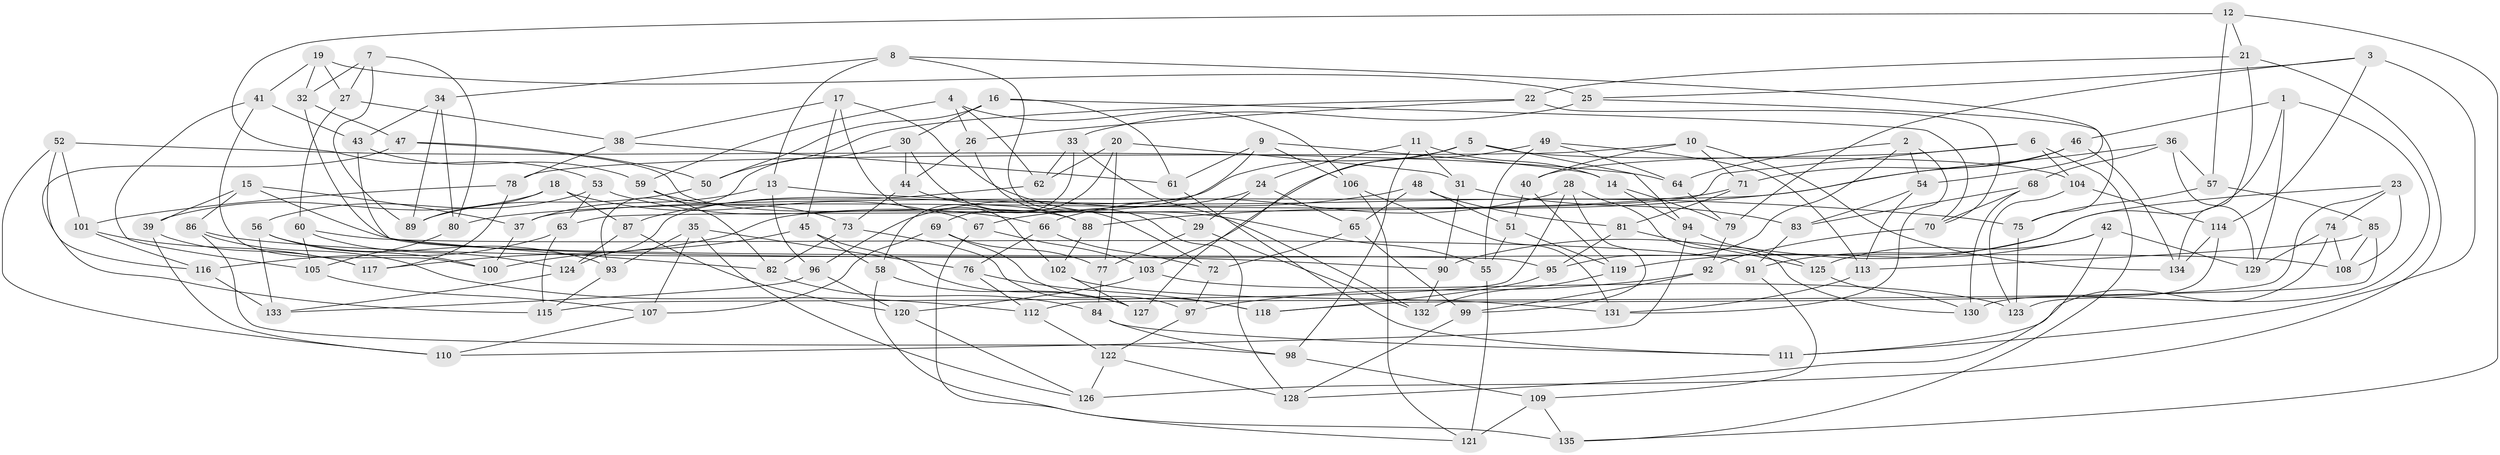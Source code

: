 // Generated by graph-tools (version 1.1) at 2025/56/03/09/25 04:56:51]
// undirected, 135 vertices, 270 edges
graph export_dot {
graph [start="1"]
  node [color=gray90,style=filled];
  1;
  2;
  3;
  4;
  5;
  6;
  7;
  8;
  9;
  10;
  11;
  12;
  13;
  14;
  15;
  16;
  17;
  18;
  19;
  20;
  21;
  22;
  23;
  24;
  25;
  26;
  27;
  28;
  29;
  30;
  31;
  32;
  33;
  34;
  35;
  36;
  37;
  38;
  39;
  40;
  41;
  42;
  43;
  44;
  45;
  46;
  47;
  48;
  49;
  50;
  51;
  52;
  53;
  54;
  55;
  56;
  57;
  58;
  59;
  60;
  61;
  62;
  63;
  64;
  65;
  66;
  67;
  68;
  69;
  70;
  71;
  72;
  73;
  74;
  75;
  76;
  77;
  78;
  79;
  80;
  81;
  82;
  83;
  84;
  85;
  86;
  87;
  88;
  89;
  90;
  91;
  92;
  93;
  94;
  95;
  96;
  97;
  98;
  99;
  100;
  101;
  102;
  103;
  104;
  105;
  106;
  107;
  108;
  109;
  110;
  111;
  112;
  113;
  114;
  115;
  116;
  117;
  118;
  119;
  120;
  121;
  122;
  123;
  124;
  125;
  126;
  127;
  128;
  129;
  130;
  131;
  132;
  133;
  134;
  135;
  1 -- 91;
  1 -- 130;
  1 -- 129;
  1 -- 46;
  2 -- 54;
  2 -- 131;
  2 -- 64;
  2 -- 95;
  3 -- 114;
  3 -- 111;
  3 -- 79;
  3 -- 25;
  4 -- 26;
  4 -- 59;
  4 -- 62;
  4 -- 106;
  5 -- 94;
  5 -- 124;
  5 -- 104;
  5 -- 127;
  6 -- 40;
  6 -- 63;
  6 -- 135;
  6 -- 104;
  7 -- 32;
  7 -- 80;
  7 -- 89;
  7 -- 27;
  8 -- 54;
  8 -- 29;
  8 -- 34;
  8 -- 13;
  9 -- 117;
  9 -- 61;
  9 -- 14;
  9 -- 106;
  10 -- 71;
  10 -- 134;
  10 -- 78;
  10 -- 40;
  11 -- 31;
  11 -- 98;
  11 -- 24;
  11 -- 14;
  12 -- 53;
  12 -- 21;
  12 -- 135;
  12 -- 57;
  13 -- 96;
  13 -- 75;
  13 -- 37;
  14 -- 94;
  14 -- 79;
  15 -- 37;
  15 -- 39;
  15 -- 86;
  15 -- 108;
  16 -- 30;
  16 -- 50;
  16 -- 61;
  16 -- 70;
  17 -- 45;
  17 -- 55;
  17 -- 102;
  17 -- 38;
  18 -- 89;
  18 -- 39;
  18 -- 67;
  18 -- 87;
  19 -- 27;
  19 -- 41;
  19 -- 25;
  19 -- 32;
  20 -- 31;
  20 -- 62;
  20 -- 69;
  20 -- 77;
  21 -- 134;
  21 -- 126;
  21 -- 22;
  22 -- 26;
  22 -- 50;
  22 -- 70;
  23 -- 74;
  23 -- 108;
  23 -- 90;
  23 -- 118;
  24 -- 29;
  24 -- 96;
  24 -- 65;
  25 -- 75;
  25 -- 33;
  26 -- 44;
  26 -- 128;
  27 -- 38;
  27 -- 60;
  28 -- 66;
  28 -- 130;
  28 -- 99;
  28 -- 115;
  29 -- 132;
  29 -- 77;
  30 -- 72;
  30 -- 93;
  30 -- 44;
  31 -- 83;
  31 -- 90;
  32 -- 47;
  32 -- 95;
  33 -- 58;
  33 -- 62;
  33 -- 132;
  34 -- 80;
  34 -- 89;
  34 -- 43;
  35 -- 107;
  35 -- 76;
  35 -- 93;
  35 -- 126;
  36 -- 57;
  36 -- 37;
  36 -- 68;
  36 -- 129;
  37 -- 100;
  38 -- 61;
  38 -- 78;
  39 -- 110;
  39 -- 117;
  40 -- 119;
  40 -- 51;
  41 -- 105;
  41 -- 100;
  41 -- 43;
  42 -- 125;
  42 -- 129;
  42 -- 128;
  42 -- 119;
  43 -- 82;
  43 -- 59;
  44 -- 73;
  44 -- 88;
  45 -- 127;
  45 -- 100;
  45 -- 58;
  46 -- 71;
  46 -- 88;
  46 -- 134;
  47 -- 115;
  47 -- 50;
  47 -- 88;
  48 -- 51;
  48 -- 65;
  48 -- 67;
  48 -- 81;
  49 -- 64;
  49 -- 103;
  49 -- 113;
  49 -- 55;
  50 -- 89;
  51 -- 55;
  51 -- 119;
  52 -- 101;
  52 -- 64;
  52 -- 110;
  52 -- 116;
  53 -- 66;
  53 -- 56;
  53 -- 63;
  54 -- 83;
  54 -- 113;
  55 -- 121;
  56 -- 100;
  56 -- 133;
  56 -- 93;
  57 -- 85;
  57 -- 75;
  58 -- 135;
  58 -- 127;
  59 -- 73;
  59 -- 82;
  60 -- 105;
  60 -- 124;
  60 -- 91;
  61 -- 111;
  62 -- 87;
  63 -- 116;
  63 -- 115;
  64 -- 79;
  65 -- 99;
  65 -- 72;
  66 -- 76;
  66 -- 72;
  67 -- 103;
  67 -- 121;
  68 -- 83;
  68 -- 70;
  68 -- 130;
  69 -- 77;
  69 -- 118;
  69 -- 107;
  70 -- 92;
  71 -- 80;
  71 -- 81;
  72 -- 97;
  73 -- 82;
  73 -- 97;
  74 -- 111;
  74 -- 108;
  74 -- 129;
  75 -- 123;
  76 -- 118;
  76 -- 112;
  77 -- 84;
  78 -- 101;
  78 -- 117;
  79 -- 92;
  80 -- 105;
  81 -- 95;
  81 -- 125;
  82 -- 84;
  83 -- 91;
  84 -- 111;
  84 -- 98;
  85 -- 113;
  85 -- 108;
  85 -- 112;
  86 -- 90;
  86 -- 112;
  86 -- 98;
  87 -- 120;
  87 -- 124;
  88 -- 102;
  90 -- 132;
  91 -- 109;
  92 -- 97;
  92 -- 99;
  93 -- 115;
  94 -- 110;
  94 -- 125;
  95 -- 118;
  96 -- 133;
  96 -- 120;
  97 -- 122;
  98 -- 109;
  99 -- 128;
  101 -- 116;
  101 -- 117;
  102 -- 127;
  102 -- 131;
  103 -- 123;
  103 -- 120;
  104 -- 114;
  104 -- 123;
  105 -- 107;
  106 -- 121;
  106 -- 131;
  107 -- 110;
  109 -- 135;
  109 -- 121;
  112 -- 122;
  113 -- 131;
  114 -- 123;
  114 -- 134;
  116 -- 133;
  119 -- 132;
  120 -- 126;
  122 -- 128;
  122 -- 126;
  124 -- 133;
  125 -- 130;
}
